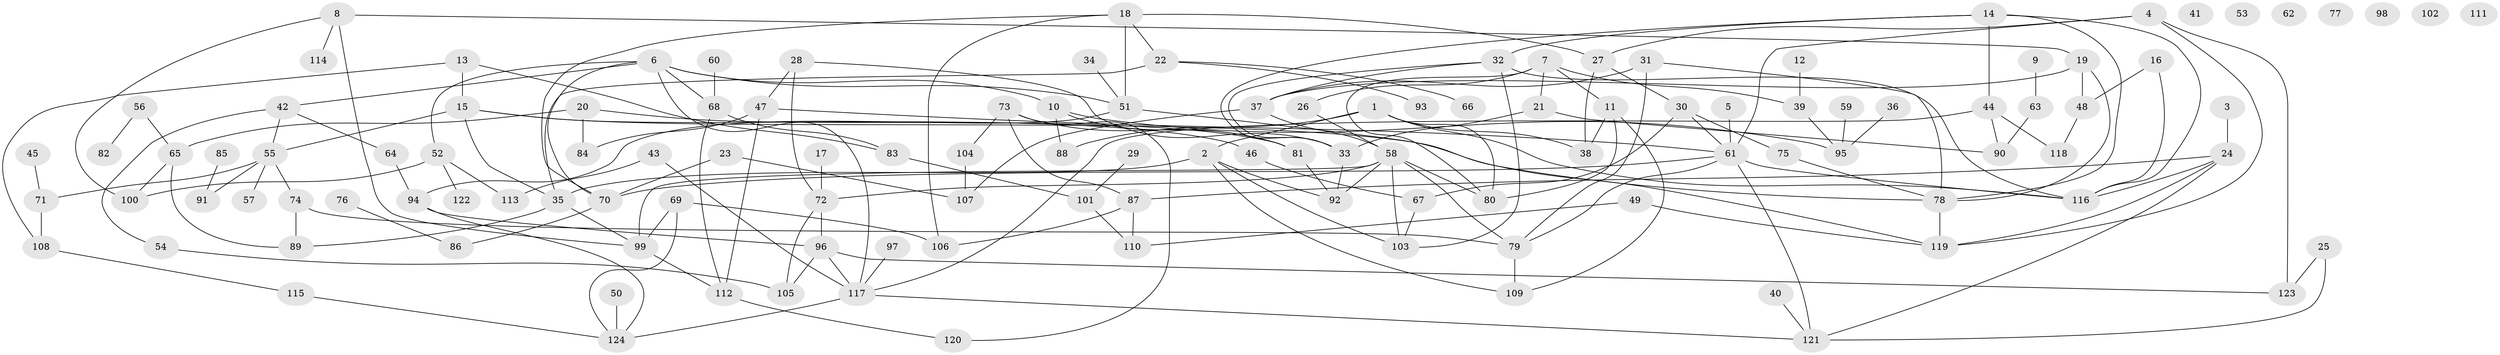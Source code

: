 // Generated by graph-tools (version 1.1) at 2025/00/03/09/25 03:00:54]
// undirected, 124 vertices, 188 edges
graph export_dot {
graph [start="1"]
  node [color=gray90,style=filled];
  1;
  2;
  3;
  4;
  5;
  6;
  7;
  8;
  9;
  10;
  11;
  12;
  13;
  14;
  15;
  16;
  17;
  18;
  19;
  20;
  21;
  22;
  23;
  24;
  25;
  26;
  27;
  28;
  29;
  30;
  31;
  32;
  33;
  34;
  35;
  36;
  37;
  38;
  39;
  40;
  41;
  42;
  43;
  44;
  45;
  46;
  47;
  48;
  49;
  50;
  51;
  52;
  53;
  54;
  55;
  56;
  57;
  58;
  59;
  60;
  61;
  62;
  63;
  64;
  65;
  66;
  67;
  68;
  69;
  70;
  71;
  72;
  73;
  74;
  75;
  76;
  77;
  78;
  79;
  80;
  81;
  82;
  83;
  84;
  85;
  86;
  87;
  88;
  89;
  90;
  91;
  92;
  93;
  94;
  95;
  96;
  97;
  98;
  99;
  100;
  101;
  102;
  103;
  104;
  105;
  106;
  107;
  108;
  109;
  110;
  111;
  112;
  113;
  114;
  115;
  116;
  117;
  118;
  119;
  120;
  121;
  122;
  123;
  124;
  1 -- 2;
  1 -- 38;
  1 -- 80;
  1 -- 88;
  1 -- 116;
  2 -- 35;
  2 -- 92;
  2 -- 103;
  2 -- 109;
  3 -- 24;
  4 -- 27;
  4 -- 61;
  4 -- 119;
  4 -- 123;
  5 -- 61;
  6 -- 10;
  6 -- 42;
  6 -- 51;
  6 -- 52;
  6 -- 68;
  6 -- 70;
  6 -- 117;
  7 -- 11;
  7 -- 21;
  7 -- 26;
  7 -- 39;
  7 -- 80;
  8 -- 19;
  8 -- 99;
  8 -- 100;
  8 -- 114;
  9 -- 63;
  10 -- 81;
  10 -- 88;
  10 -- 95;
  11 -- 38;
  11 -- 80;
  11 -- 109;
  12 -- 39;
  13 -- 15;
  13 -- 83;
  13 -- 108;
  14 -- 32;
  14 -- 33;
  14 -- 44;
  14 -- 78;
  14 -- 116;
  15 -- 35;
  15 -- 46;
  15 -- 55;
  15 -- 78;
  16 -- 48;
  16 -- 116;
  17 -- 72;
  18 -- 22;
  18 -- 27;
  18 -- 51;
  18 -- 70;
  18 -- 106;
  19 -- 37;
  19 -- 48;
  19 -- 78;
  20 -- 65;
  20 -- 81;
  20 -- 84;
  21 -- 33;
  21 -- 90;
  22 -- 35;
  22 -- 66;
  22 -- 93;
  23 -- 70;
  23 -- 107;
  24 -- 87;
  24 -- 116;
  24 -- 119;
  24 -- 121;
  25 -- 121;
  25 -- 123;
  26 -- 58;
  27 -- 30;
  27 -- 38;
  28 -- 33;
  28 -- 47;
  28 -- 72;
  29 -- 101;
  30 -- 61;
  30 -- 67;
  30 -- 75;
  31 -- 37;
  31 -- 78;
  31 -- 79;
  32 -- 33;
  32 -- 37;
  32 -- 103;
  32 -- 116;
  33 -- 92;
  34 -- 51;
  35 -- 89;
  35 -- 99;
  36 -- 95;
  37 -- 58;
  37 -- 107;
  39 -- 95;
  40 -- 121;
  42 -- 54;
  42 -- 55;
  42 -- 64;
  43 -- 113;
  43 -- 117;
  44 -- 90;
  44 -- 117;
  44 -- 118;
  45 -- 71;
  46 -- 67;
  47 -- 61;
  47 -- 84;
  47 -- 112;
  48 -- 118;
  49 -- 110;
  49 -- 119;
  50 -- 124;
  51 -- 94;
  51 -- 119;
  52 -- 100;
  52 -- 113;
  52 -- 122;
  54 -- 105;
  55 -- 57;
  55 -- 71;
  55 -- 74;
  55 -- 91;
  56 -- 65;
  56 -- 82;
  58 -- 72;
  58 -- 79;
  58 -- 80;
  58 -- 92;
  58 -- 99;
  58 -- 103;
  59 -- 95;
  60 -- 68;
  61 -- 70;
  61 -- 79;
  61 -- 116;
  61 -- 121;
  63 -- 90;
  64 -- 94;
  65 -- 89;
  65 -- 100;
  67 -- 103;
  68 -- 83;
  68 -- 112;
  69 -- 99;
  69 -- 106;
  69 -- 124;
  70 -- 86;
  71 -- 108;
  72 -- 96;
  72 -- 105;
  73 -- 81;
  73 -- 87;
  73 -- 104;
  73 -- 120;
  74 -- 79;
  74 -- 89;
  75 -- 78;
  76 -- 86;
  78 -- 119;
  79 -- 109;
  81 -- 92;
  83 -- 101;
  85 -- 91;
  87 -- 106;
  87 -- 110;
  94 -- 96;
  94 -- 124;
  96 -- 105;
  96 -- 117;
  96 -- 123;
  97 -- 117;
  99 -- 112;
  101 -- 110;
  104 -- 107;
  108 -- 115;
  112 -- 120;
  115 -- 124;
  117 -- 121;
  117 -- 124;
}
